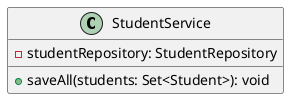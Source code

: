 @startuml
class StudentService [[java:edu.sru.thangiah.service.StudentService]] {
	-studentRepository: StudentRepository
	+saveAll(students: Set<Student>): void
}
@enduml